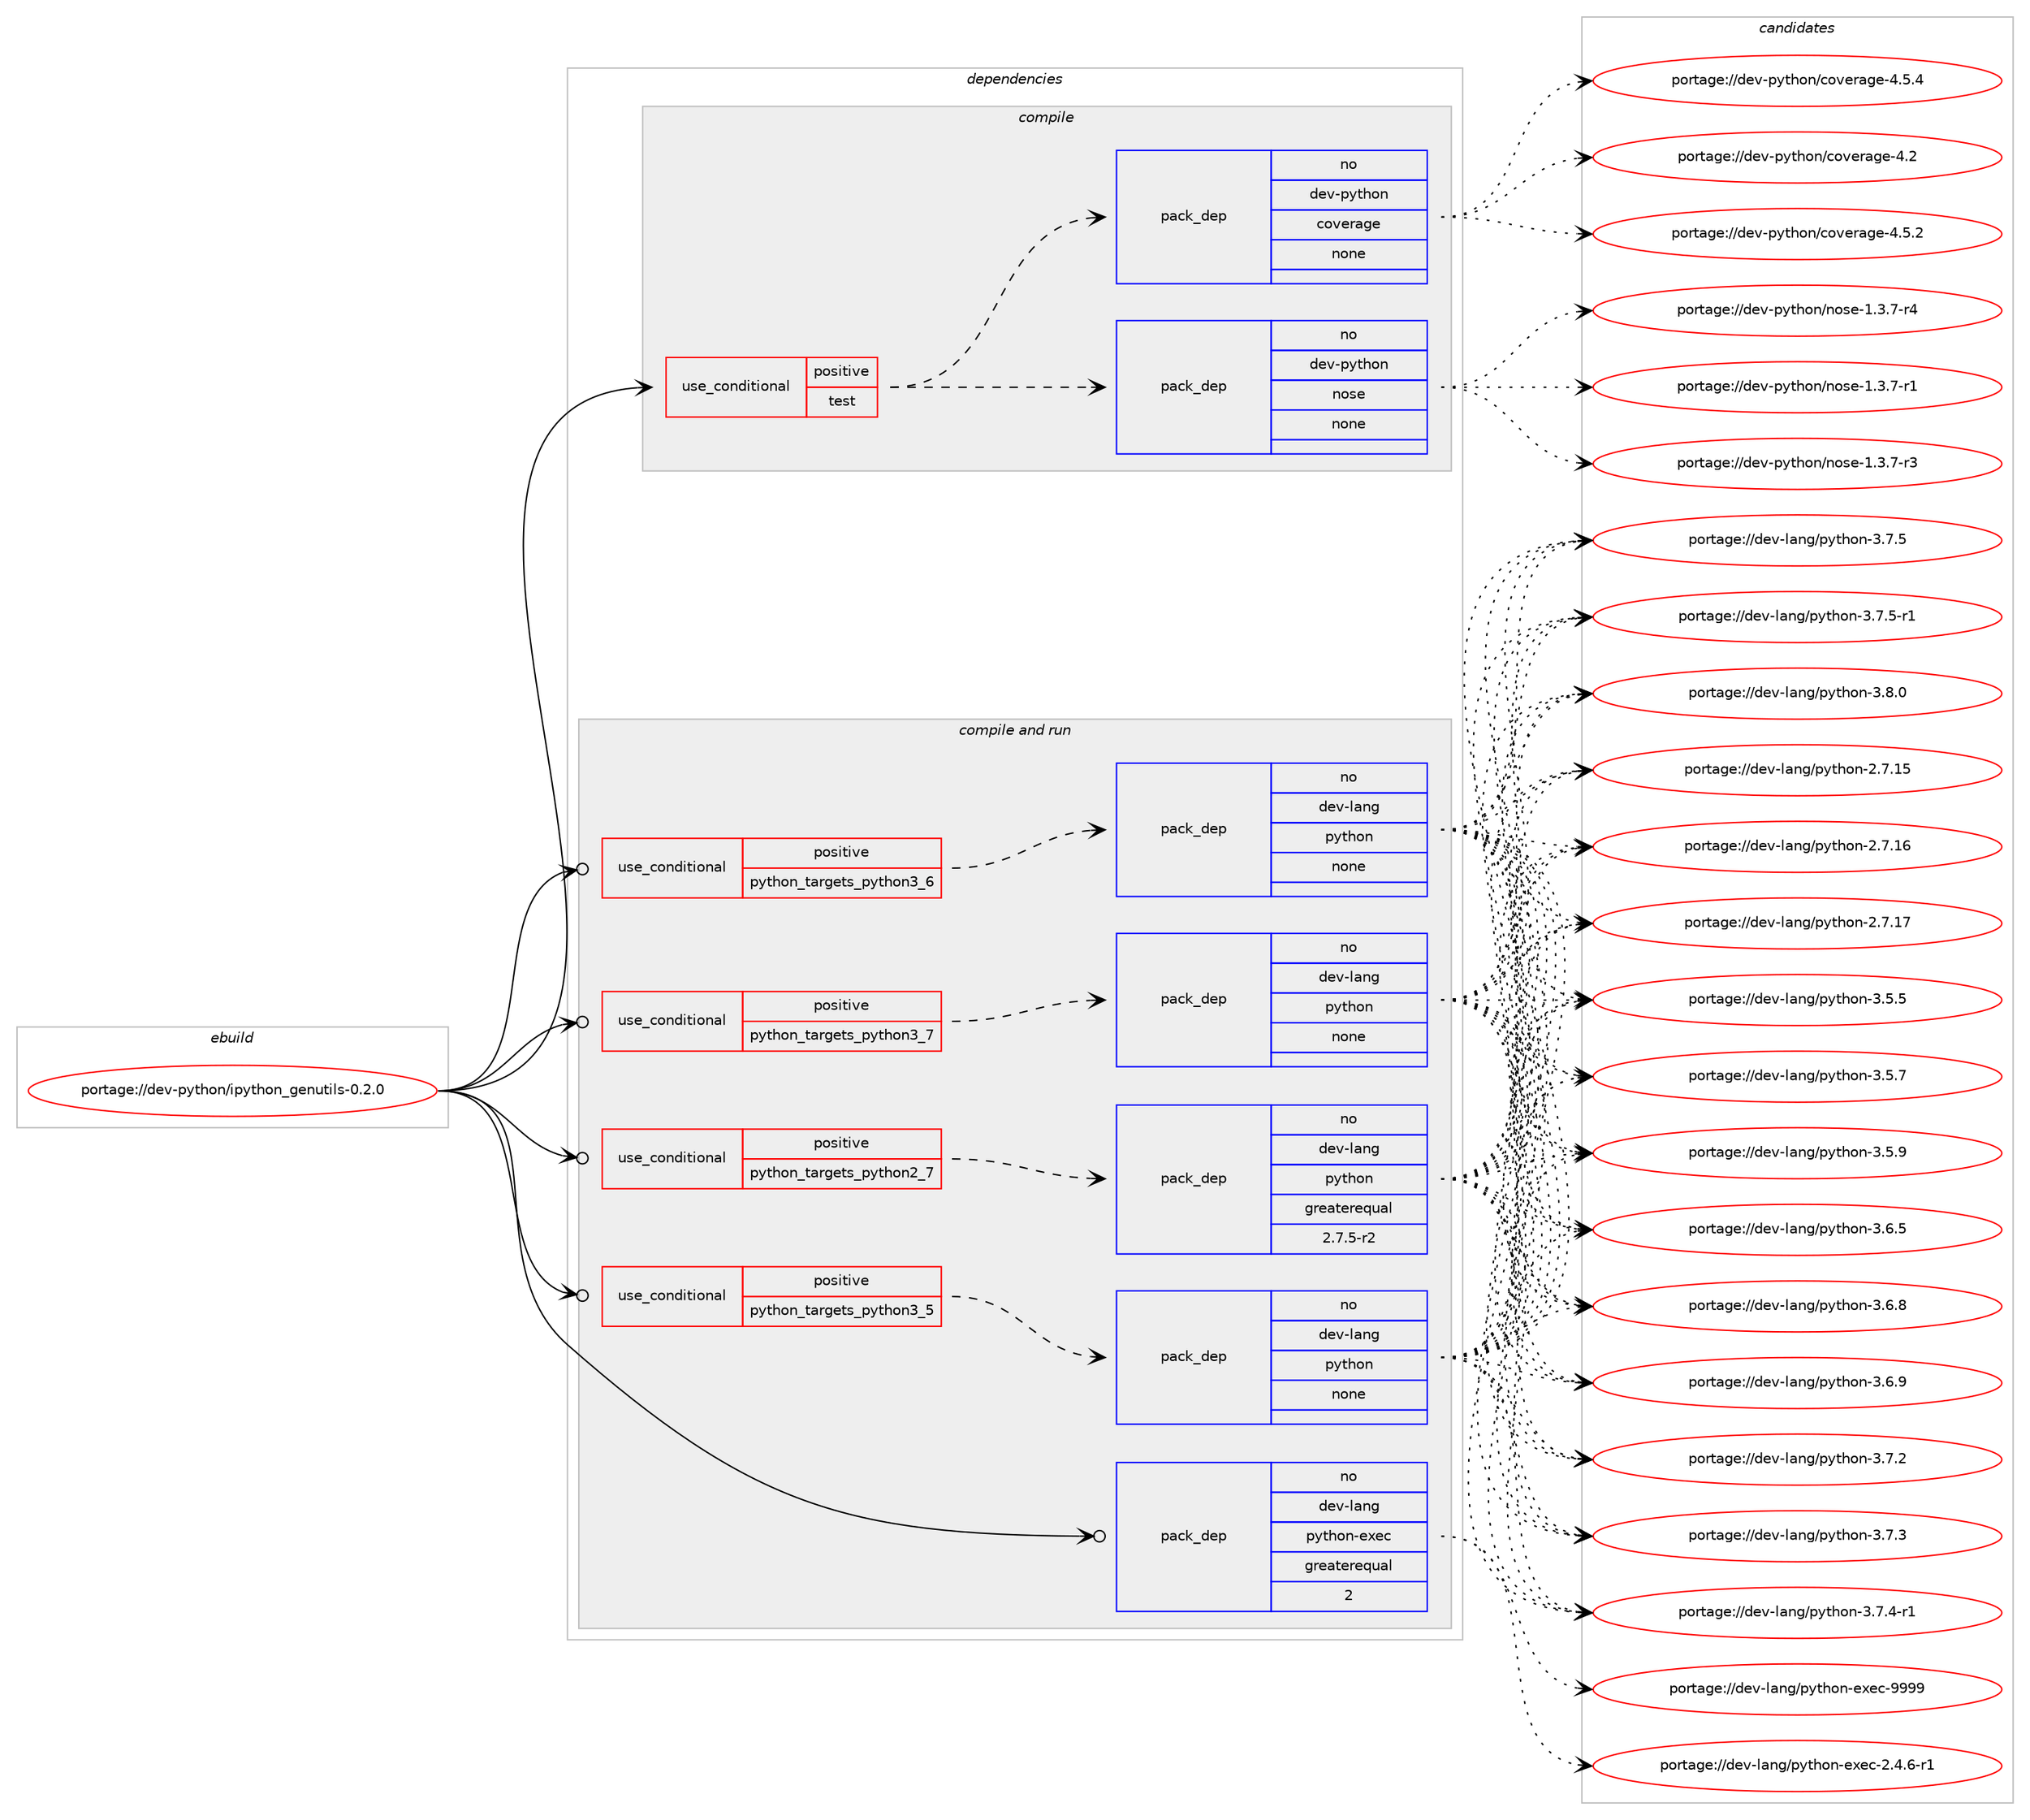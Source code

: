 digraph prolog {

# *************
# Graph options
# *************

newrank=true;
concentrate=true;
compound=true;
graph [rankdir=LR,fontname=Helvetica,fontsize=10,ranksep=1.5];#, ranksep=2.5, nodesep=0.2];
edge  [arrowhead=vee];
node  [fontname=Helvetica,fontsize=10];

# **********
# The ebuild
# **********

subgraph cluster_leftcol {
color=gray;
rank=same;
label=<<i>ebuild</i>>;
id [label="portage://dev-python/ipython_genutils-0.2.0", color=red, width=4, href="../dev-python/ipython_genutils-0.2.0.svg"];
}

# ****************
# The dependencies
# ****************

subgraph cluster_midcol {
color=gray;
label=<<i>dependencies</i>>;
subgraph cluster_compile {
fillcolor="#eeeeee";
style=filled;
label=<<i>compile</i>>;
subgraph cond30293 {
dependency144840 [label=<<TABLE BORDER="0" CELLBORDER="1" CELLSPACING="0" CELLPADDING="4"><TR><TD ROWSPAN="3" CELLPADDING="10">use_conditional</TD></TR><TR><TD>positive</TD></TR><TR><TD>test</TD></TR></TABLE>>, shape=none, color=red];
subgraph pack111227 {
dependency144841 [label=<<TABLE BORDER="0" CELLBORDER="1" CELLSPACING="0" CELLPADDING="4" WIDTH="220"><TR><TD ROWSPAN="6" CELLPADDING="30">pack_dep</TD></TR><TR><TD WIDTH="110">no</TD></TR><TR><TD>dev-python</TD></TR><TR><TD>nose</TD></TR><TR><TD>none</TD></TR><TR><TD></TD></TR></TABLE>>, shape=none, color=blue];
}
dependency144840:e -> dependency144841:w [weight=20,style="dashed",arrowhead="vee"];
subgraph pack111228 {
dependency144842 [label=<<TABLE BORDER="0" CELLBORDER="1" CELLSPACING="0" CELLPADDING="4" WIDTH="220"><TR><TD ROWSPAN="6" CELLPADDING="30">pack_dep</TD></TR><TR><TD WIDTH="110">no</TD></TR><TR><TD>dev-python</TD></TR><TR><TD>coverage</TD></TR><TR><TD>none</TD></TR><TR><TD></TD></TR></TABLE>>, shape=none, color=blue];
}
dependency144840:e -> dependency144842:w [weight=20,style="dashed",arrowhead="vee"];
}
id:e -> dependency144840:w [weight=20,style="solid",arrowhead="vee"];
}
subgraph cluster_compileandrun {
fillcolor="#eeeeee";
style=filled;
label=<<i>compile and run</i>>;
subgraph cond30294 {
dependency144843 [label=<<TABLE BORDER="0" CELLBORDER="1" CELLSPACING="0" CELLPADDING="4"><TR><TD ROWSPAN="3" CELLPADDING="10">use_conditional</TD></TR><TR><TD>positive</TD></TR><TR><TD>python_targets_python2_7</TD></TR></TABLE>>, shape=none, color=red];
subgraph pack111229 {
dependency144844 [label=<<TABLE BORDER="0" CELLBORDER="1" CELLSPACING="0" CELLPADDING="4" WIDTH="220"><TR><TD ROWSPAN="6" CELLPADDING="30">pack_dep</TD></TR><TR><TD WIDTH="110">no</TD></TR><TR><TD>dev-lang</TD></TR><TR><TD>python</TD></TR><TR><TD>greaterequal</TD></TR><TR><TD>2.7.5-r2</TD></TR></TABLE>>, shape=none, color=blue];
}
dependency144843:e -> dependency144844:w [weight=20,style="dashed",arrowhead="vee"];
}
id:e -> dependency144843:w [weight=20,style="solid",arrowhead="odotvee"];
subgraph cond30295 {
dependency144845 [label=<<TABLE BORDER="0" CELLBORDER="1" CELLSPACING="0" CELLPADDING="4"><TR><TD ROWSPAN="3" CELLPADDING="10">use_conditional</TD></TR><TR><TD>positive</TD></TR><TR><TD>python_targets_python3_5</TD></TR></TABLE>>, shape=none, color=red];
subgraph pack111230 {
dependency144846 [label=<<TABLE BORDER="0" CELLBORDER="1" CELLSPACING="0" CELLPADDING="4" WIDTH="220"><TR><TD ROWSPAN="6" CELLPADDING="30">pack_dep</TD></TR><TR><TD WIDTH="110">no</TD></TR><TR><TD>dev-lang</TD></TR><TR><TD>python</TD></TR><TR><TD>none</TD></TR><TR><TD></TD></TR></TABLE>>, shape=none, color=blue];
}
dependency144845:e -> dependency144846:w [weight=20,style="dashed",arrowhead="vee"];
}
id:e -> dependency144845:w [weight=20,style="solid",arrowhead="odotvee"];
subgraph cond30296 {
dependency144847 [label=<<TABLE BORDER="0" CELLBORDER="1" CELLSPACING="0" CELLPADDING="4"><TR><TD ROWSPAN="3" CELLPADDING="10">use_conditional</TD></TR><TR><TD>positive</TD></TR><TR><TD>python_targets_python3_6</TD></TR></TABLE>>, shape=none, color=red];
subgraph pack111231 {
dependency144848 [label=<<TABLE BORDER="0" CELLBORDER="1" CELLSPACING="0" CELLPADDING="4" WIDTH="220"><TR><TD ROWSPAN="6" CELLPADDING="30">pack_dep</TD></TR><TR><TD WIDTH="110">no</TD></TR><TR><TD>dev-lang</TD></TR><TR><TD>python</TD></TR><TR><TD>none</TD></TR><TR><TD></TD></TR></TABLE>>, shape=none, color=blue];
}
dependency144847:e -> dependency144848:w [weight=20,style="dashed",arrowhead="vee"];
}
id:e -> dependency144847:w [weight=20,style="solid",arrowhead="odotvee"];
subgraph cond30297 {
dependency144849 [label=<<TABLE BORDER="0" CELLBORDER="1" CELLSPACING="0" CELLPADDING="4"><TR><TD ROWSPAN="3" CELLPADDING="10">use_conditional</TD></TR><TR><TD>positive</TD></TR><TR><TD>python_targets_python3_7</TD></TR></TABLE>>, shape=none, color=red];
subgraph pack111232 {
dependency144850 [label=<<TABLE BORDER="0" CELLBORDER="1" CELLSPACING="0" CELLPADDING="4" WIDTH="220"><TR><TD ROWSPAN="6" CELLPADDING="30">pack_dep</TD></TR><TR><TD WIDTH="110">no</TD></TR><TR><TD>dev-lang</TD></TR><TR><TD>python</TD></TR><TR><TD>none</TD></TR><TR><TD></TD></TR></TABLE>>, shape=none, color=blue];
}
dependency144849:e -> dependency144850:w [weight=20,style="dashed",arrowhead="vee"];
}
id:e -> dependency144849:w [weight=20,style="solid",arrowhead="odotvee"];
subgraph pack111233 {
dependency144851 [label=<<TABLE BORDER="0" CELLBORDER="1" CELLSPACING="0" CELLPADDING="4" WIDTH="220"><TR><TD ROWSPAN="6" CELLPADDING="30">pack_dep</TD></TR><TR><TD WIDTH="110">no</TD></TR><TR><TD>dev-lang</TD></TR><TR><TD>python-exec</TD></TR><TR><TD>greaterequal</TD></TR><TR><TD>2</TD></TR></TABLE>>, shape=none, color=blue];
}
id:e -> dependency144851:w [weight=20,style="solid",arrowhead="odotvee"];
}
subgraph cluster_run {
fillcolor="#eeeeee";
style=filled;
label=<<i>run</i>>;
}
}

# **************
# The candidates
# **************

subgraph cluster_choices {
rank=same;
color=gray;
label=<<i>candidates</i>>;

subgraph choice111227 {
color=black;
nodesep=1;
choiceportage10010111845112121116104111110471101111151014549465146554511449 [label="portage://dev-python/nose-1.3.7-r1", color=red, width=4,href="../dev-python/nose-1.3.7-r1.svg"];
choiceportage10010111845112121116104111110471101111151014549465146554511451 [label="portage://dev-python/nose-1.3.7-r3", color=red, width=4,href="../dev-python/nose-1.3.7-r3.svg"];
choiceportage10010111845112121116104111110471101111151014549465146554511452 [label="portage://dev-python/nose-1.3.7-r4", color=red, width=4,href="../dev-python/nose-1.3.7-r4.svg"];
dependency144841:e -> choiceportage10010111845112121116104111110471101111151014549465146554511449:w [style=dotted,weight="100"];
dependency144841:e -> choiceportage10010111845112121116104111110471101111151014549465146554511451:w [style=dotted,weight="100"];
dependency144841:e -> choiceportage10010111845112121116104111110471101111151014549465146554511452:w [style=dotted,weight="100"];
}
subgraph choice111228 {
color=black;
nodesep=1;
choiceportage1001011184511212111610411111047991111181011149710310145524650 [label="portage://dev-python/coverage-4.2", color=red, width=4,href="../dev-python/coverage-4.2.svg"];
choiceportage10010111845112121116104111110479911111810111497103101455246534650 [label="portage://dev-python/coverage-4.5.2", color=red, width=4,href="../dev-python/coverage-4.5.2.svg"];
choiceportage10010111845112121116104111110479911111810111497103101455246534652 [label="portage://dev-python/coverage-4.5.4", color=red, width=4,href="../dev-python/coverage-4.5.4.svg"];
dependency144842:e -> choiceportage1001011184511212111610411111047991111181011149710310145524650:w [style=dotted,weight="100"];
dependency144842:e -> choiceportage10010111845112121116104111110479911111810111497103101455246534650:w [style=dotted,weight="100"];
dependency144842:e -> choiceportage10010111845112121116104111110479911111810111497103101455246534652:w [style=dotted,weight="100"];
}
subgraph choice111229 {
color=black;
nodesep=1;
choiceportage10010111845108971101034711212111610411111045504655464953 [label="portage://dev-lang/python-2.7.15", color=red, width=4,href="../dev-lang/python-2.7.15.svg"];
choiceportage10010111845108971101034711212111610411111045504655464954 [label="portage://dev-lang/python-2.7.16", color=red, width=4,href="../dev-lang/python-2.7.16.svg"];
choiceportage10010111845108971101034711212111610411111045504655464955 [label="portage://dev-lang/python-2.7.17", color=red, width=4,href="../dev-lang/python-2.7.17.svg"];
choiceportage100101118451089711010347112121116104111110455146534653 [label="portage://dev-lang/python-3.5.5", color=red, width=4,href="../dev-lang/python-3.5.5.svg"];
choiceportage100101118451089711010347112121116104111110455146534655 [label="portage://dev-lang/python-3.5.7", color=red, width=4,href="../dev-lang/python-3.5.7.svg"];
choiceportage100101118451089711010347112121116104111110455146534657 [label="portage://dev-lang/python-3.5.9", color=red, width=4,href="../dev-lang/python-3.5.9.svg"];
choiceportage100101118451089711010347112121116104111110455146544653 [label="portage://dev-lang/python-3.6.5", color=red, width=4,href="../dev-lang/python-3.6.5.svg"];
choiceportage100101118451089711010347112121116104111110455146544656 [label="portage://dev-lang/python-3.6.8", color=red, width=4,href="../dev-lang/python-3.6.8.svg"];
choiceportage100101118451089711010347112121116104111110455146544657 [label="portage://dev-lang/python-3.6.9", color=red, width=4,href="../dev-lang/python-3.6.9.svg"];
choiceportage100101118451089711010347112121116104111110455146554650 [label="portage://dev-lang/python-3.7.2", color=red, width=4,href="../dev-lang/python-3.7.2.svg"];
choiceportage100101118451089711010347112121116104111110455146554651 [label="portage://dev-lang/python-3.7.3", color=red, width=4,href="../dev-lang/python-3.7.3.svg"];
choiceportage1001011184510897110103471121211161041111104551465546524511449 [label="portage://dev-lang/python-3.7.4-r1", color=red, width=4,href="../dev-lang/python-3.7.4-r1.svg"];
choiceportage100101118451089711010347112121116104111110455146554653 [label="portage://dev-lang/python-3.7.5", color=red, width=4,href="../dev-lang/python-3.7.5.svg"];
choiceportage1001011184510897110103471121211161041111104551465546534511449 [label="portage://dev-lang/python-3.7.5-r1", color=red, width=4,href="../dev-lang/python-3.7.5-r1.svg"];
choiceportage100101118451089711010347112121116104111110455146564648 [label="portage://dev-lang/python-3.8.0", color=red, width=4,href="../dev-lang/python-3.8.0.svg"];
dependency144844:e -> choiceportage10010111845108971101034711212111610411111045504655464953:w [style=dotted,weight="100"];
dependency144844:e -> choiceportage10010111845108971101034711212111610411111045504655464954:w [style=dotted,weight="100"];
dependency144844:e -> choiceportage10010111845108971101034711212111610411111045504655464955:w [style=dotted,weight="100"];
dependency144844:e -> choiceportage100101118451089711010347112121116104111110455146534653:w [style=dotted,weight="100"];
dependency144844:e -> choiceportage100101118451089711010347112121116104111110455146534655:w [style=dotted,weight="100"];
dependency144844:e -> choiceportage100101118451089711010347112121116104111110455146534657:w [style=dotted,weight="100"];
dependency144844:e -> choiceportage100101118451089711010347112121116104111110455146544653:w [style=dotted,weight="100"];
dependency144844:e -> choiceportage100101118451089711010347112121116104111110455146544656:w [style=dotted,weight="100"];
dependency144844:e -> choiceportage100101118451089711010347112121116104111110455146544657:w [style=dotted,weight="100"];
dependency144844:e -> choiceportage100101118451089711010347112121116104111110455146554650:w [style=dotted,weight="100"];
dependency144844:e -> choiceportage100101118451089711010347112121116104111110455146554651:w [style=dotted,weight="100"];
dependency144844:e -> choiceportage1001011184510897110103471121211161041111104551465546524511449:w [style=dotted,weight="100"];
dependency144844:e -> choiceportage100101118451089711010347112121116104111110455146554653:w [style=dotted,weight="100"];
dependency144844:e -> choiceportage1001011184510897110103471121211161041111104551465546534511449:w [style=dotted,weight="100"];
dependency144844:e -> choiceportage100101118451089711010347112121116104111110455146564648:w [style=dotted,weight="100"];
}
subgraph choice111230 {
color=black;
nodesep=1;
choiceportage10010111845108971101034711212111610411111045504655464953 [label="portage://dev-lang/python-2.7.15", color=red, width=4,href="../dev-lang/python-2.7.15.svg"];
choiceportage10010111845108971101034711212111610411111045504655464954 [label="portage://dev-lang/python-2.7.16", color=red, width=4,href="../dev-lang/python-2.7.16.svg"];
choiceportage10010111845108971101034711212111610411111045504655464955 [label="portage://dev-lang/python-2.7.17", color=red, width=4,href="../dev-lang/python-2.7.17.svg"];
choiceportage100101118451089711010347112121116104111110455146534653 [label="portage://dev-lang/python-3.5.5", color=red, width=4,href="../dev-lang/python-3.5.5.svg"];
choiceportage100101118451089711010347112121116104111110455146534655 [label="portage://dev-lang/python-3.5.7", color=red, width=4,href="../dev-lang/python-3.5.7.svg"];
choiceportage100101118451089711010347112121116104111110455146534657 [label="portage://dev-lang/python-3.5.9", color=red, width=4,href="../dev-lang/python-3.5.9.svg"];
choiceportage100101118451089711010347112121116104111110455146544653 [label="portage://dev-lang/python-3.6.5", color=red, width=4,href="../dev-lang/python-3.6.5.svg"];
choiceportage100101118451089711010347112121116104111110455146544656 [label="portage://dev-lang/python-3.6.8", color=red, width=4,href="../dev-lang/python-3.6.8.svg"];
choiceportage100101118451089711010347112121116104111110455146544657 [label="portage://dev-lang/python-3.6.9", color=red, width=4,href="../dev-lang/python-3.6.9.svg"];
choiceportage100101118451089711010347112121116104111110455146554650 [label="portage://dev-lang/python-3.7.2", color=red, width=4,href="../dev-lang/python-3.7.2.svg"];
choiceportage100101118451089711010347112121116104111110455146554651 [label="portage://dev-lang/python-3.7.3", color=red, width=4,href="../dev-lang/python-3.7.3.svg"];
choiceportage1001011184510897110103471121211161041111104551465546524511449 [label="portage://dev-lang/python-3.7.4-r1", color=red, width=4,href="../dev-lang/python-3.7.4-r1.svg"];
choiceportage100101118451089711010347112121116104111110455146554653 [label="portage://dev-lang/python-3.7.5", color=red, width=4,href="../dev-lang/python-3.7.5.svg"];
choiceportage1001011184510897110103471121211161041111104551465546534511449 [label="portage://dev-lang/python-3.7.5-r1", color=red, width=4,href="../dev-lang/python-3.7.5-r1.svg"];
choiceportage100101118451089711010347112121116104111110455146564648 [label="portage://dev-lang/python-3.8.0", color=red, width=4,href="../dev-lang/python-3.8.0.svg"];
dependency144846:e -> choiceportage10010111845108971101034711212111610411111045504655464953:w [style=dotted,weight="100"];
dependency144846:e -> choiceportage10010111845108971101034711212111610411111045504655464954:w [style=dotted,weight="100"];
dependency144846:e -> choiceportage10010111845108971101034711212111610411111045504655464955:w [style=dotted,weight="100"];
dependency144846:e -> choiceportage100101118451089711010347112121116104111110455146534653:w [style=dotted,weight="100"];
dependency144846:e -> choiceportage100101118451089711010347112121116104111110455146534655:w [style=dotted,weight="100"];
dependency144846:e -> choiceportage100101118451089711010347112121116104111110455146534657:w [style=dotted,weight="100"];
dependency144846:e -> choiceportage100101118451089711010347112121116104111110455146544653:w [style=dotted,weight="100"];
dependency144846:e -> choiceportage100101118451089711010347112121116104111110455146544656:w [style=dotted,weight="100"];
dependency144846:e -> choiceportage100101118451089711010347112121116104111110455146544657:w [style=dotted,weight="100"];
dependency144846:e -> choiceportage100101118451089711010347112121116104111110455146554650:w [style=dotted,weight="100"];
dependency144846:e -> choiceportage100101118451089711010347112121116104111110455146554651:w [style=dotted,weight="100"];
dependency144846:e -> choiceportage1001011184510897110103471121211161041111104551465546524511449:w [style=dotted,weight="100"];
dependency144846:e -> choiceportage100101118451089711010347112121116104111110455146554653:w [style=dotted,weight="100"];
dependency144846:e -> choiceportage1001011184510897110103471121211161041111104551465546534511449:w [style=dotted,weight="100"];
dependency144846:e -> choiceportage100101118451089711010347112121116104111110455146564648:w [style=dotted,weight="100"];
}
subgraph choice111231 {
color=black;
nodesep=1;
choiceportage10010111845108971101034711212111610411111045504655464953 [label="portage://dev-lang/python-2.7.15", color=red, width=4,href="../dev-lang/python-2.7.15.svg"];
choiceportage10010111845108971101034711212111610411111045504655464954 [label="portage://dev-lang/python-2.7.16", color=red, width=4,href="../dev-lang/python-2.7.16.svg"];
choiceportage10010111845108971101034711212111610411111045504655464955 [label="portage://dev-lang/python-2.7.17", color=red, width=4,href="../dev-lang/python-2.7.17.svg"];
choiceportage100101118451089711010347112121116104111110455146534653 [label="portage://dev-lang/python-3.5.5", color=red, width=4,href="../dev-lang/python-3.5.5.svg"];
choiceportage100101118451089711010347112121116104111110455146534655 [label="portage://dev-lang/python-3.5.7", color=red, width=4,href="../dev-lang/python-3.5.7.svg"];
choiceportage100101118451089711010347112121116104111110455146534657 [label="portage://dev-lang/python-3.5.9", color=red, width=4,href="../dev-lang/python-3.5.9.svg"];
choiceportage100101118451089711010347112121116104111110455146544653 [label="portage://dev-lang/python-3.6.5", color=red, width=4,href="../dev-lang/python-3.6.5.svg"];
choiceportage100101118451089711010347112121116104111110455146544656 [label="portage://dev-lang/python-3.6.8", color=red, width=4,href="../dev-lang/python-3.6.8.svg"];
choiceportage100101118451089711010347112121116104111110455146544657 [label="portage://dev-lang/python-3.6.9", color=red, width=4,href="../dev-lang/python-3.6.9.svg"];
choiceportage100101118451089711010347112121116104111110455146554650 [label="portage://dev-lang/python-3.7.2", color=red, width=4,href="../dev-lang/python-3.7.2.svg"];
choiceportage100101118451089711010347112121116104111110455146554651 [label="portage://dev-lang/python-3.7.3", color=red, width=4,href="../dev-lang/python-3.7.3.svg"];
choiceportage1001011184510897110103471121211161041111104551465546524511449 [label="portage://dev-lang/python-3.7.4-r1", color=red, width=4,href="../dev-lang/python-3.7.4-r1.svg"];
choiceportage100101118451089711010347112121116104111110455146554653 [label="portage://dev-lang/python-3.7.5", color=red, width=4,href="../dev-lang/python-3.7.5.svg"];
choiceportage1001011184510897110103471121211161041111104551465546534511449 [label="portage://dev-lang/python-3.7.5-r1", color=red, width=4,href="../dev-lang/python-3.7.5-r1.svg"];
choiceportage100101118451089711010347112121116104111110455146564648 [label="portage://dev-lang/python-3.8.0", color=red, width=4,href="../dev-lang/python-3.8.0.svg"];
dependency144848:e -> choiceportage10010111845108971101034711212111610411111045504655464953:w [style=dotted,weight="100"];
dependency144848:e -> choiceportage10010111845108971101034711212111610411111045504655464954:w [style=dotted,weight="100"];
dependency144848:e -> choiceportage10010111845108971101034711212111610411111045504655464955:w [style=dotted,weight="100"];
dependency144848:e -> choiceportage100101118451089711010347112121116104111110455146534653:w [style=dotted,weight="100"];
dependency144848:e -> choiceportage100101118451089711010347112121116104111110455146534655:w [style=dotted,weight="100"];
dependency144848:e -> choiceportage100101118451089711010347112121116104111110455146534657:w [style=dotted,weight="100"];
dependency144848:e -> choiceportage100101118451089711010347112121116104111110455146544653:w [style=dotted,weight="100"];
dependency144848:e -> choiceportage100101118451089711010347112121116104111110455146544656:w [style=dotted,weight="100"];
dependency144848:e -> choiceportage100101118451089711010347112121116104111110455146544657:w [style=dotted,weight="100"];
dependency144848:e -> choiceportage100101118451089711010347112121116104111110455146554650:w [style=dotted,weight="100"];
dependency144848:e -> choiceportage100101118451089711010347112121116104111110455146554651:w [style=dotted,weight="100"];
dependency144848:e -> choiceportage1001011184510897110103471121211161041111104551465546524511449:w [style=dotted,weight="100"];
dependency144848:e -> choiceportage100101118451089711010347112121116104111110455146554653:w [style=dotted,weight="100"];
dependency144848:e -> choiceportage1001011184510897110103471121211161041111104551465546534511449:w [style=dotted,weight="100"];
dependency144848:e -> choiceportage100101118451089711010347112121116104111110455146564648:w [style=dotted,weight="100"];
}
subgraph choice111232 {
color=black;
nodesep=1;
choiceportage10010111845108971101034711212111610411111045504655464953 [label="portage://dev-lang/python-2.7.15", color=red, width=4,href="../dev-lang/python-2.7.15.svg"];
choiceportage10010111845108971101034711212111610411111045504655464954 [label="portage://dev-lang/python-2.7.16", color=red, width=4,href="../dev-lang/python-2.7.16.svg"];
choiceportage10010111845108971101034711212111610411111045504655464955 [label="portage://dev-lang/python-2.7.17", color=red, width=4,href="../dev-lang/python-2.7.17.svg"];
choiceportage100101118451089711010347112121116104111110455146534653 [label="portage://dev-lang/python-3.5.5", color=red, width=4,href="../dev-lang/python-3.5.5.svg"];
choiceportage100101118451089711010347112121116104111110455146534655 [label="portage://dev-lang/python-3.5.7", color=red, width=4,href="../dev-lang/python-3.5.7.svg"];
choiceportage100101118451089711010347112121116104111110455146534657 [label="portage://dev-lang/python-3.5.9", color=red, width=4,href="../dev-lang/python-3.5.9.svg"];
choiceportage100101118451089711010347112121116104111110455146544653 [label="portage://dev-lang/python-3.6.5", color=red, width=4,href="../dev-lang/python-3.6.5.svg"];
choiceportage100101118451089711010347112121116104111110455146544656 [label="portage://dev-lang/python-3.6.8", color=red, width=4,href="../dev-lang/python-3.6.8.svg"];
choiceportage100101118451089711010347112121116104111110455146544657 [label="portage://dev-lang/python-3.6.9", color=red, width=4,href="../dev-lang/python-3.6.9.svg"];
choiceportage100101118451089711010347112121116104111110455146554650 [label="portage://dev-lang/python-3.7.2", color=red, width=4,href="../dev-lang/python-3.7.2.svg"];
choiceportage100101118451089711010347112121116104111110455146554651 [label="portage://dev-lang/python-3.7.3", color=red, width=4,href="../dev-lang/python-3.7.3.svg"];
choiceportage1001011184510897110103471121211161041111104551465546524511449 [label="portage://dev-lang/python-3.7.4-r1", color=red, width=4,href="../dev-lang/python-3.7.4-r1.svg"];
choiceportage100101118451089711010347112121116104111110455146554653 [label="portage://dev-lang/python-3.7.5", color=red, width=4,href="../dev-lang/python-3.7.5.svg"];
choiceportage1001011184510897110103471121211161041111104551465546534511449 [label="portage://dev-lang/python-3.7.5-r1", color=red, width=4,href="../dev-lang/python-3.7.5-r1.svg"];
choiceportage100101118451089711010347112121116104111110455146564648 [label="portage://dev-lang/python-3.8.0", color=red, width=4,href="../dev-lang/python-3.8.0.svg"];
dependency144850:e -> choiceportage10010111845108971101034711212111610411111045504655464953:w [style=dotted,weight="100"];
dependency144850:e -> choiceportage10010111845108971101034711212111610411111045504655464954:w [style=dotted,weight="100"];
dependency144850:e -> choiceportage10010111845108971101034711212111610411111045504655464955:w [style=dotted,weight="100"];
dependency144850:e -> choiceportage100101118451089711010347112121116104111110455146534653:w [style=dotted,weight="100"];
dependency144850:e -> choiceportage100101118451089711010347112121116104111110455146534655:w [style=dotted,weight="100"];
dependency144850:e -> choiceportage100101118451089711010347112121116104111110455146534657:w [style=dotted,weight="100"];
dependency144850:e -> choiceportage100101118451089711010347112121116104111110455146544653:w [style=dotted,weight="100"];
dependency144850:e -> choiceportage100101118451089711010347112121116104111110455146544656:w [style=dotted,weight="100"];
dependency144850:e -> choiceportage100101118451089711010347112121116104111110455146544657:w [style=dotted,weight="100"];
dependency144850:e -> choiceportage100101118451089711010347112121116104111110455146554650:w [style=dotted,weight="100"];
dependency144850:e -> choiceportage100101118451089711010347112121116104111110455146554651:w [style=dotted,weight="100"];
dependency144850:e -> choiceportage1001011184510897110103471121211161041111104551465546524511449:w [style=dotted,weight="100"];
dependency144850:e -> choiceportage100101118451089711010347112121116104111110455146554653:w [style=dotted,weight="100"];
dependency144850:e -> choiceportage1001011184510897110103471121211161041111104551465546534511449:w [style=dotted,weight="100"];
dependency144850:e -> choiceportage100101118451089711010347112121116104111110455146564648:w [style=dotted,weight="100"];
}
subgraph choice111233 {
color=black;
nodesep=1;
choiceportage10010111845108971101034711212111610411111045101120101994550465246544511449 [label="portage://dev-lang/python-exec-2.4.6-r1", color=red, width=4,href="../dev-lang/python-exec-2.4.6-r1.svg"];
choiceportage10010111845108971101034711212111610411111045101120101994557575757 [label="portage://dev-lang/python-exec-9999", color=red, width=4,href="../dev-lang/python-exec-9999.svg"];
dependency144851:e -> choiceportage10010111845108971101034711212111610411111045101120101994550465246544511449:w [style=dotted,weight="100"];
dependency144851:e -> choiceportage10010111845108971101034711212111610411111045101120101994557575757:w [style=dotted,weight="100"];
}
}

}
